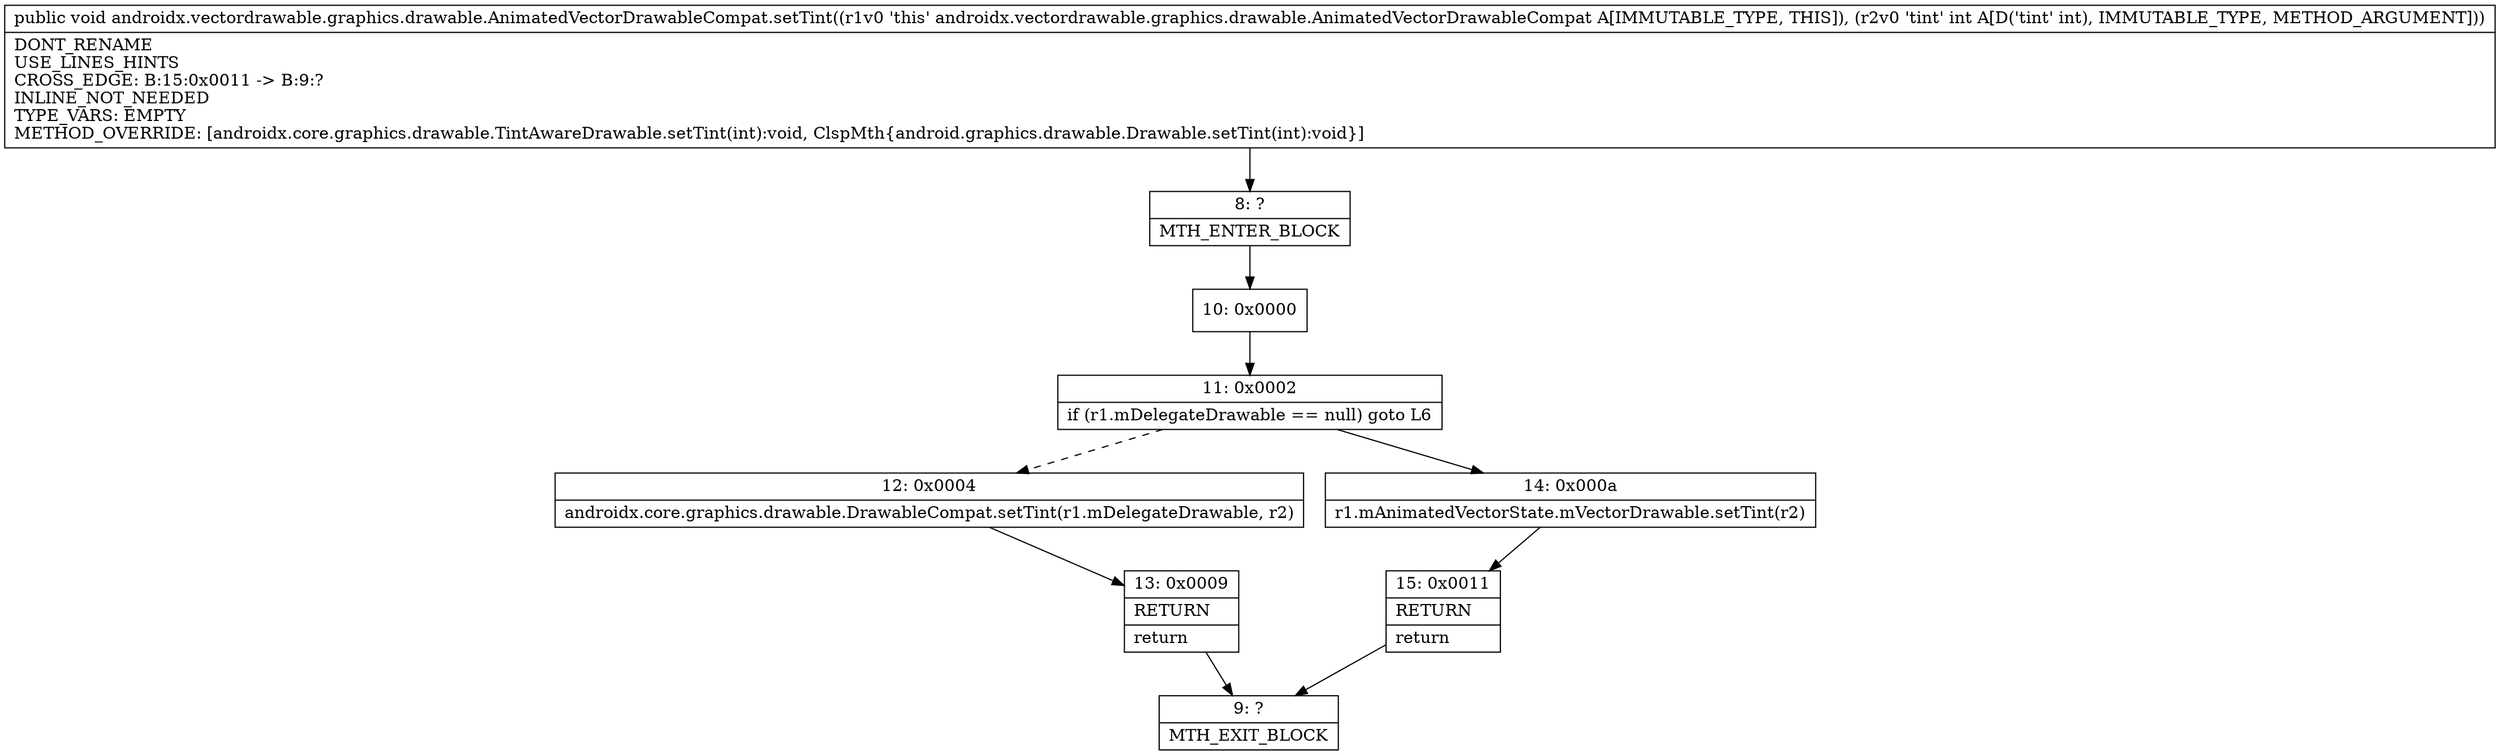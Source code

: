 digraph "CFG forandroidx.vectordrawable.graphics.drawable.AnimatedVectorDrawableCompat.setTint(I)V" {
Node_8 [shape=record,label="{8\:\ ?|MTH_ENTER_BLOCK\l}"];
Node_10 [shape=record,label="{10\:\ 0x0000}"];
Node_11 [shape=record,label="{11\:\ 0x0002|if (r1.mDelegateDrawable == null) goto L6\l}"];
Node_12 [shape=record,label="{12\:\ 0x0004|androidx.core.graphics.drawable.DrawableCompat.setTint(r1.mDelegateDrawable, r2)\l}"];
Node_13 [shape=record,label="{13\:\ 0x0009|RETURN\l|return\l}"];
Node_9 [shape=record,label="{9\:\ ?|MTH_EXIT_BLOCK\l}"];
Node_14 [shape=record,label="{14\:\ 0x000a|r1.mAnimatedVectorState.mVectorDrawable.setTint(r2)\l}"];
Node_15 [shape=record,label="{15\:\ 0x0011|RETURN\l|return\l}"];
MethodNode[shape=record,label="{public void androidx.vectordrawable.graphics.drawable.AnimatedVectorDrawableCompat.setTint((r1v0 'this' androidx.vectordrawable.graphics.drawable.AnimatedVectorDrawableCompat A[IMMUTABLE_TYPE, THIS]), (r2v0 'tint' int A[D('tint' int), IMMUTABLE_TYPE, METHOD_ARGUMENT]))  | DONT_RENAME\lUSE_LINES_HINTS\lCROSS_EDGE: B:15:0x0011 \-\> B:9:?\lINLINE_NOT_NEEDED\lTYPE_VARS: EMPTY\lMETHOD_OVERRIDE: [androidx.core.graphics.drawable.TintAwareDrawable.setTint(int):void, ClspMth\{android.graphics.drawable.Drawable.setTint(int):void\}]\l}"];
MethodNode -> Node_8;Node_8 -> Node_10;
Node_10 -> Node_11;
Node_11 -> Node_12[style=dashed];
Node_11 -> Node_14;
Node_12 -> Node_13;
Node_13 -> Node_9;
Node_14 -> Node_15;
Node_15 -> Node_9;
}

